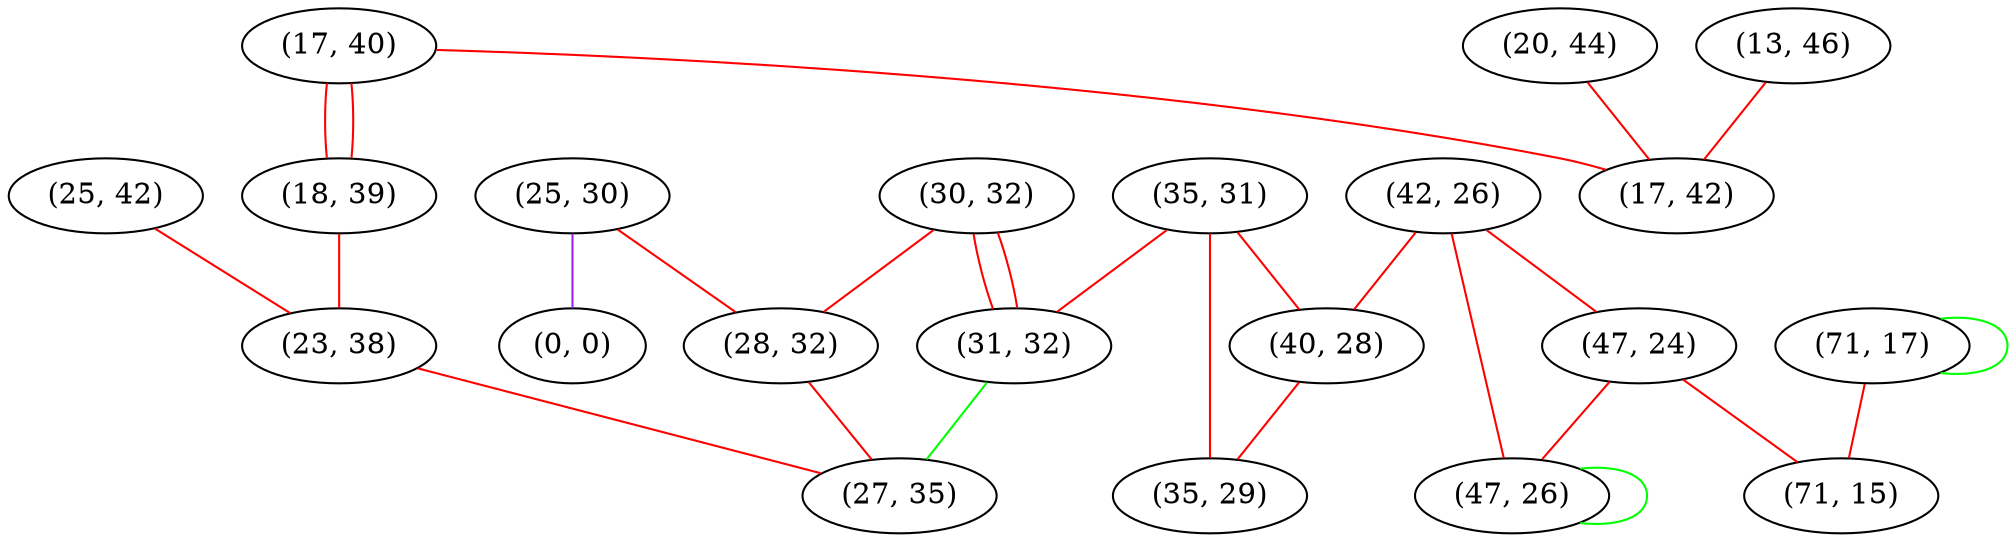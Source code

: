graph "" {
"(25, 42)";
"(17, 40)";
"(20, 44)";
"(25, 30)";
"(30, 32)";
"(35, 31)";
"(13, 46)";
"(42, 26)";
"(40, 28)";
"(18, 39)";
"(17, 42)";
"(0, 0)";
"(71, 17)";
"(28, 32)";
"(35, 29)";
"(47, 24)";
"(23, 38)";
"(31, 32)";
"(27, 35)";
"(47, 26)";
"(71, 15)";
"(25, 42)" -- "(23, 38)"  [color=red, key=0, weight=1];
"(17, 40)" -- "(17, 42)"  [color=red, key=0, weight=1];
"(17, 40)" -- "(18, 39)"  [color=red, key=0, weight=1];
"(17, 40)" -- "(18, 39)"  [color=red, key=1, weight=1];
"(20, 44)" -- "(17, 42)"  [color=red, key=0, weight=1];
"(25, 30)" -- "(0, 0)"  [color=purple, key=0, weight=4];
"(25, 30)" -- "(28, 32)"  [color=red, key=0, weight=1];
"(30, 32)" -- "(31, 32)"  [color=red, key=0, weight=1];
"(30, 32)" -- "(31, 32)"  [color=red, key=1, weight=1];
"(30, 32)" -- "(28, 32)"  [color=red, key=0, weight=1];
"(35, 31)" -- "(35, 29)"  [color=red, key=0, weight=1];
"(35, 31)" -- "(31, 32)"  [color=red, key=0, weight=1];
"(35, 31)" -- "(40, 28)"  [color=red, key=0, weight=1];
"(13, 46)" -- "(17, 42)"  [color=red, key=0, weight=1];
"(42, 26)" -- "(47, 24)"  [color=red, key=0, weight=1];
"(42, 26)" -- "(47, 26)"  [color=red, key=0, weight=1];
"(42, 26)" -- "(40, 28)"  [color=red, key=0, weight=1];
"(40, 28)" -- "(35, 29)"  [color=red, key=0, weight=1];
"(18, 39)" -- "(23, 38)"  [color=red, key=0, weight=1];
"(71, 17)" -- "(71, 15)"  [color=red, key=0, weight=1];
"(71, 17)" -- "(71, 17)"  [color=green, key=0, weight=2];
"(28, 32)" -- "(27, 35)"  [color=red, key=0, weight=1];
"(47, 24)" -- "(71, 15)"  [color=red, key=0, weight=1];
"(47, 24)" -- "(47, 26)"  [color=red, key=0, weight=1];
"(23, 38)" -- "(27, 35)"  [color=red, key=0, weight=1];
"(31, 32)" -- "(27, 35)"  [color=green, key=0, weight=2];
"(47, 26)" -- "(47, 26)"  [color=green, key=0, weight=2];
}
